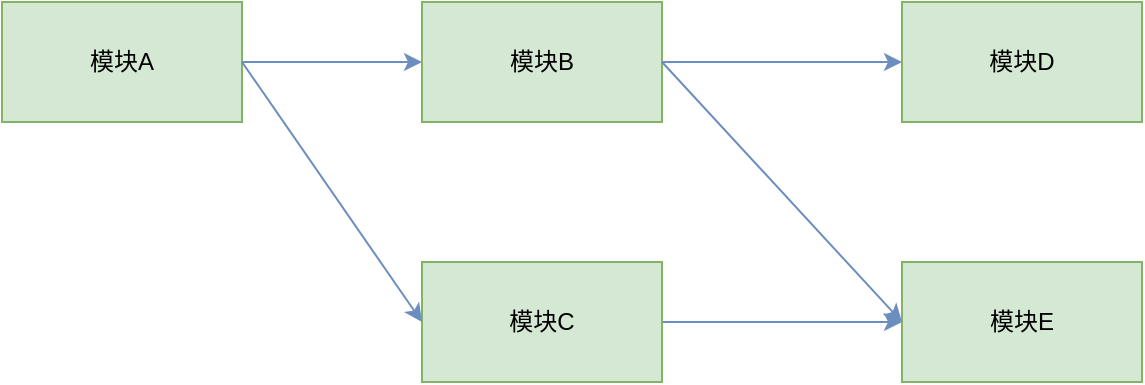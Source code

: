 <mxfile version="12.4.2" type="device" pages="1"><diagram id="9-7fQBbTGNa32YdXIj51" name="Page-1"><mxGraphModel dx="946" dy="591" grid="1" gridSize="10" guides="1" tooltips="1" connect="1" arrows="1" fold="1" page="1" pageScale="1" pageWidth="827" pageHeight="1169" math="0" shadow="0"><root><mxCell id="0"/><mxCell id="1" parent="0"/><mxCell id="UepptiyjUNYFx93J4Uk9-6" style="edgeStyle=orthogonalEdgeStyle;rounded=0;orthogonalLoop=1;jettySize=auto;html=1;entryX=0;entryY=0.5;entryDx=0;entryDy=0;fillColor=#dae8fc;strokeColor=#6c8ebf;" edge="1" parent="1" source="UepptiyjUNYFx93J4Uk9-1" target="UepptiyjUNYFx93J4Uk9-2"><mxGeometry relative="1" as="geometry"/></mxCell><mxCell id="UepptiyjUNYFx93J4Uk9-1" value="模块A" style="rounded=0;whiteSpace=wrap;html=1;fillColor=#d5e8d4;strokeColor=#82b366;" vertex="1" parent="1"><mxGeometry x="150" y="150" width="120" height="60" as="geometry"/></mxCell><mxCell id="UepptiyjUNYFx93J4Uk9-7" style="edgeStyle=orthogonalEdgeStyle;rounded=0;orthogonalLoop=1;jettySize=auto;html=1;entryX=0;entryY=0.5;entryDx=0;entryDy=0;fillColor=#dae8fc;strokeColor=#6c8ebf;" edge="1" parent="1" source="UepptiyjUNYFx93J4Uk9-2" target="UepptiyjUNYFx93J4Uk9-3"><mxGeometry relative="1" as="geometry"/></mxCell><mxCell id="UepptiyjUNYFx93J4Uk9-2" value="模块B" style="rounded=0;whiteSpace=wrap;html=1;fillColor=#d5e8d4;strokeColor=#82b366;" vertex="1" parent="1"><mxGeometry x="360" y="150" width="120" height="60" as="geometry"/></mxCell><mxCell id="UepptiyjUNYFx93J4Uk9-3" value="模块D" style="rounded=0;whiteSpace=wrap;html=1;fillColor=#d5e8d4;strokeColor=#82b366;" vertex="1" parent="1"><mxGeometry x="600" y="150" width="120" height="60" as="geometry"/></mxCell><mxCell id="UepptiyjUNYFx93J4Uk9-11" style="edgeStyle=orthogonalEdgeStyle;rounded=0;orthogonalLoop=1;jettySize=auto;html=1;fillColor=#dae8fc;strokeColor=#6c8ebf;" edge="1" parent="1" source="UepptiyjUNYFx93J4Uk9-4"><mxGeometry relative="1" as="geometry"><mxPoint x="600" y="310" as="targetPoint"/></mxGeometry></mxCell><mxCell id="UepptiyjUNYFx93J4Uk9-4" value="模块C" style="rounded=0;whiteSpace=wrap;html=1;fillColor=#d5e8d4;strokeColor=#82b366;" vertex="1" parent="1"><mxGeometry x="360" y="280" width="120" height="60" as="geometry"/></mxCell><mxCell id="UepptiyjUNYFx93J4Uk9-5" value="模块E" style="rounded=0;whiteSpace=wrap;html=1;fillColor=#d5e8d4;strokeColor=#82b366;" vertex="1" parent="1"><mxGeometry x="600" y="280" width="120" height="60" as="geometry"/></mxCell><mxCell id="UepptiyjUNYFx93J4Uk9-8" value="" style="endArrow=classic;html=1;exitX=1;exitY=0.5;exitDx=0;exitDy=0;entryX=0;entryY=0.5;entryDx=0;entryDy=0;fillColor=#dae8fc;strokeColor=#6c8ebf;" edge="1" parent="1" source="UepptiyjUNYFx93J4Uk9-1" target="UepptiyjUNYFx93J4Uk9-4"><mxGeometry width="50" height="50" relative="1" as="geometry"><mxPoint x="250" y="330" as="sourcePoint"/><mxPoint x="300" y="280" as="targetPoint"/></mxGeometry></mxCell><mxCell id="UepptiyjUNYFx93J4Uk9-9" value="" style="endArrow=classic;html=1;entryX=0;entryY=0.5;entryDx=0;entryDy=0;fillColor=#dae8fc;strokeColor=#6c8ebf;" edge="1" parent="1" target="UepptiyjUNYFx93J4Uk9-5"><mxGeometry width="50" height="50" relative="1" as="geometry"><mxPoint x="480" y="180" as="sourcePoint"/><mxPoint x="570" y="240" as="targetPoint"/></mxGeometry></mxCell></root></mxGraphModel></diagram></mxfile>